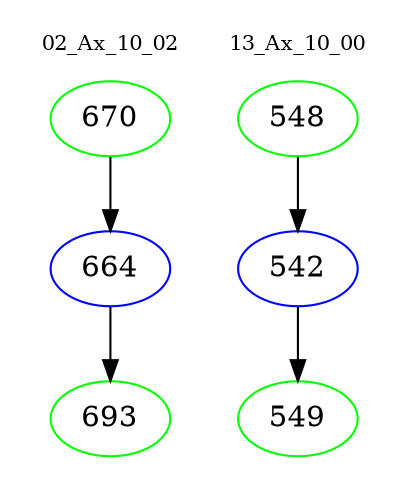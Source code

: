 digraph{
subgraph cluster_0 {
color = white
label = "02_Ax_10_02";
fontsize=10;
T0_670 [label="670", color="green"]
T0_670 -> T0_664 [color="black"]
T0_664 [label="664", color="blue"]
T0_664 -> T0_693 [color="black"]
T0_693 [label="693", color="green"]
}
subgraph cluster_1 {
color = white
label = "13_Ax_10_00";
fontsize=10;
T1_548 [label="548", color="green"]
T1_548 -> T1_542 [color="black"]
T1_542 [label="542", color="blue"]
T1_542 -> T1_549 [color="black"]
T1_549 [label="549", color="green"]
}
}
